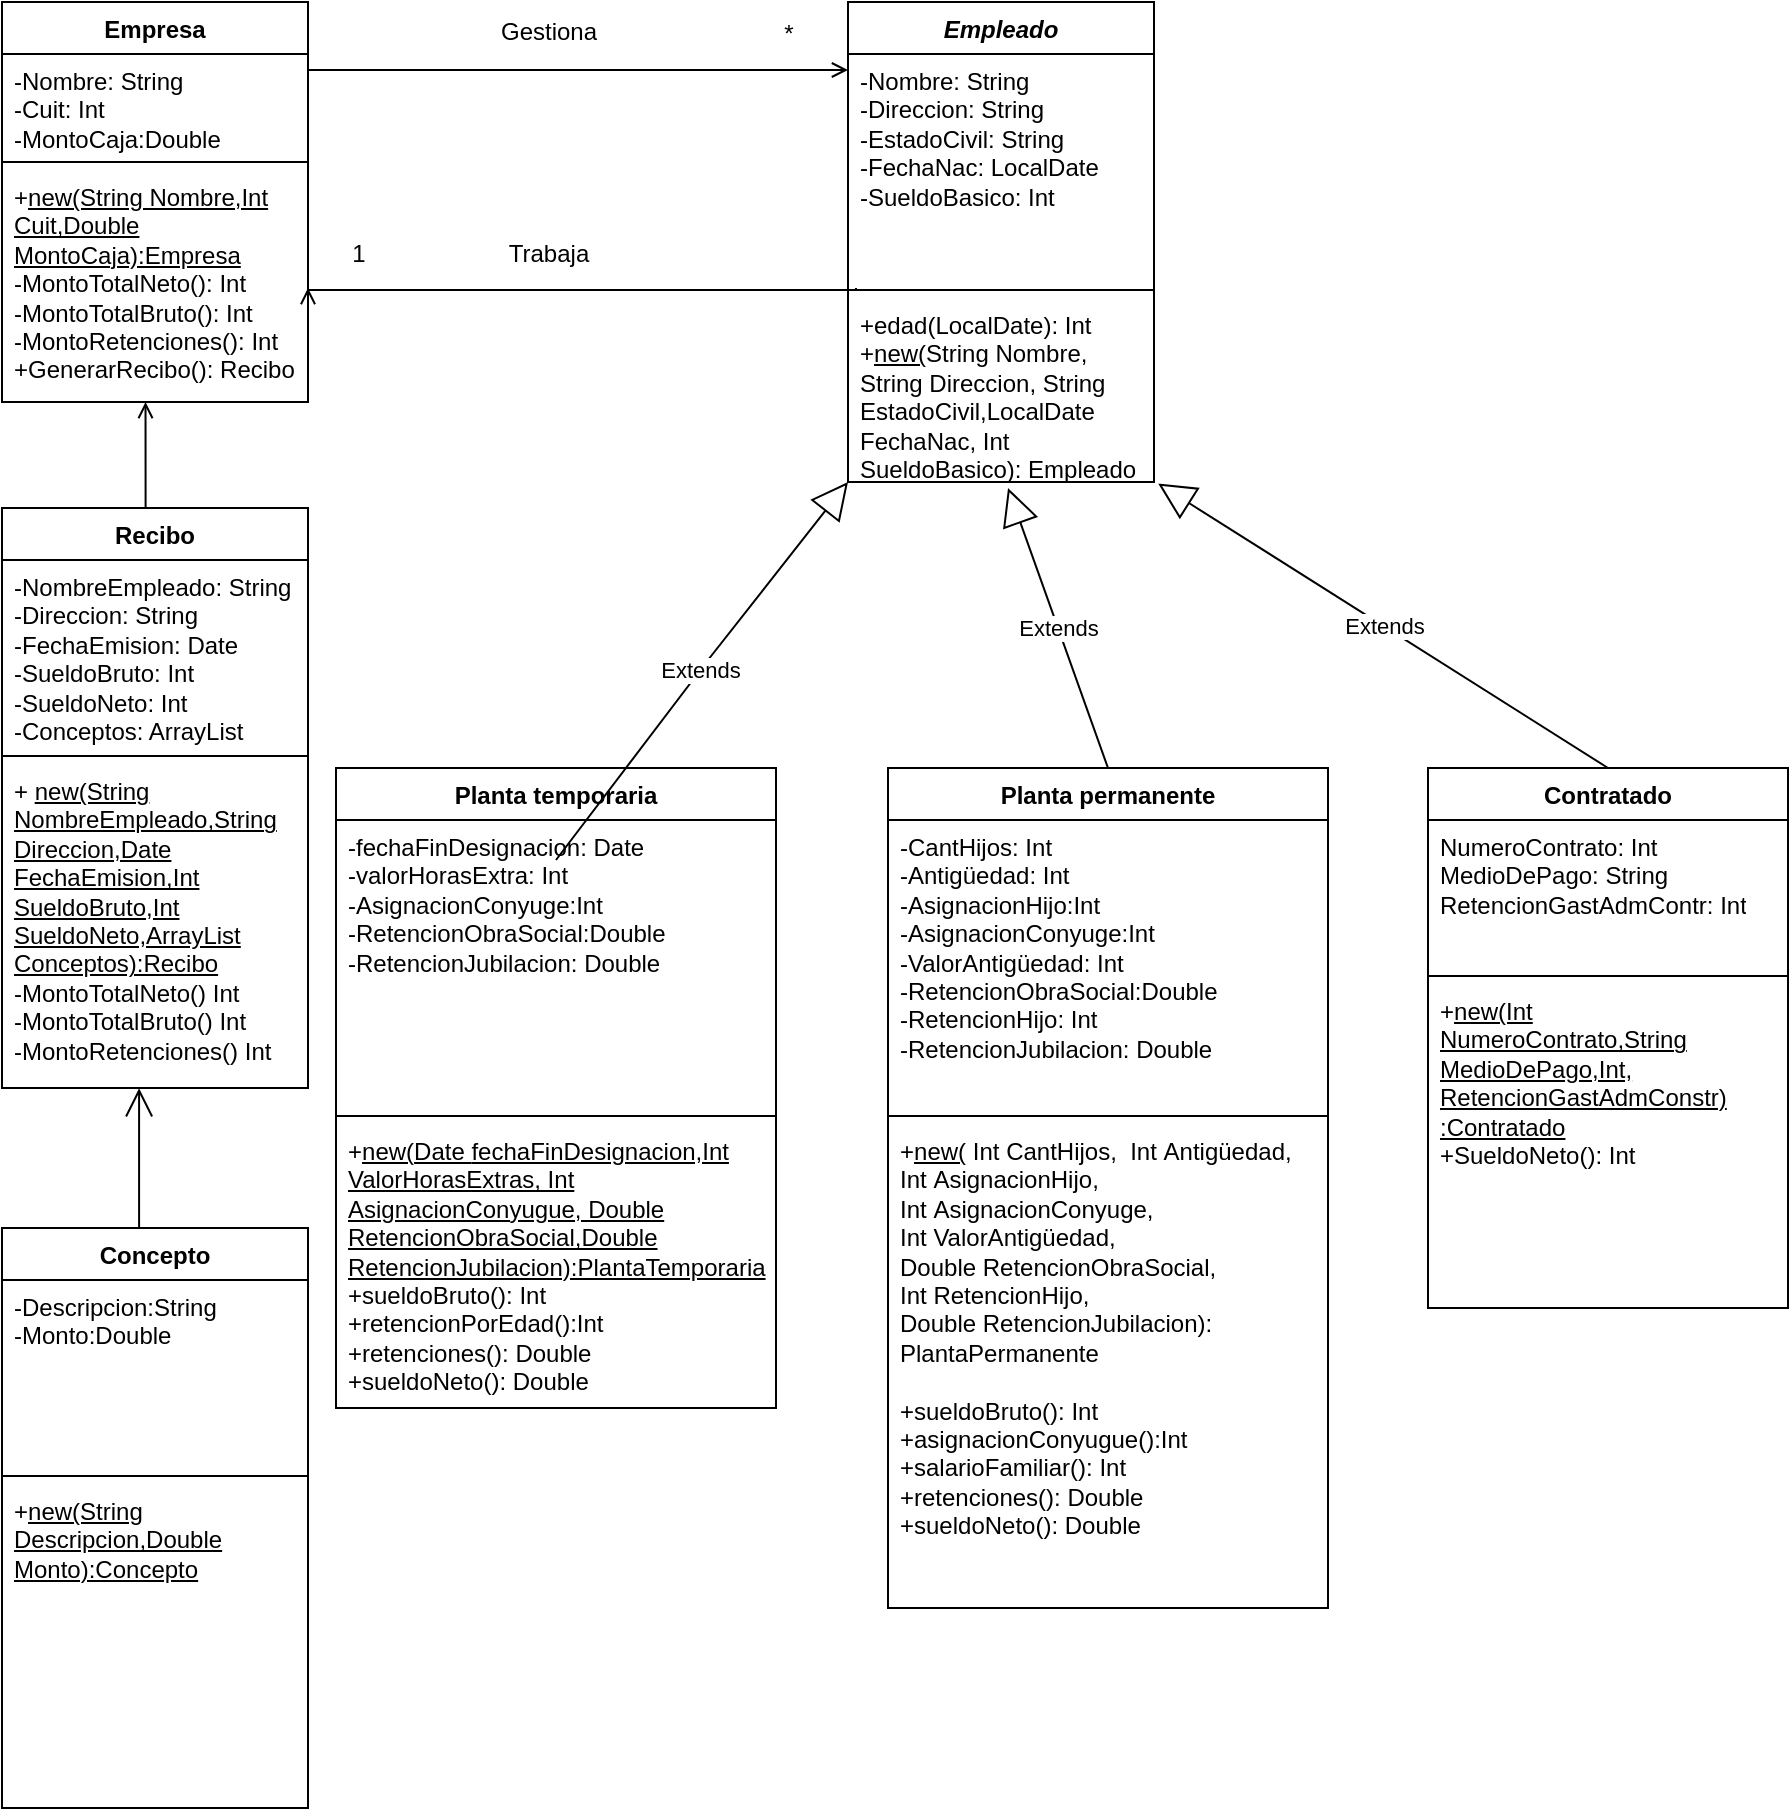 <mxfile version="28.2.0">
  <diagram name="Página-1" id="GOG5TTw7NCmO1af8a_Hd">
    <mxGraphModel dx="1042" dy="604" grid="1" gridSize="10" guides="1" tooltips="1" connect="1" arrows="1" fold="1" page="1" pageScale="1" pageWidth="827" pageHeight="1169" math="0" shadow="0">
      <root>
        <mxCell id="0" />
        <mxCell id="1" parent="0" />
        <mxCell id="Q-4hWCY-v-0XEv27nNHg-2" value="Empresa" style="swimlane;fontStyle=1;align=center;verticalAlign=top;childLayout=stackLayout;horizontal=1;startSize=26;horizontalStack=0;resizeParent=1;resizeParentMax=0;resizeLast=0;collapsible=1;marginBottom=0;whiteSpace=wrap;html=1;" parent="1" vertex="1">
          <mxGeometry x="27" y="17" width="153" height="200" as="geometry" />
        </mxCell>
        <mxCell id="Q-4hWCY-v-0XEv27nNHg-3" value="-Nombre: String&lt;div&gt;-Cuit: Int&lt;/div&gt;&lt;div&gt;-MontoCaja:Double&lt;/div&gt;" style="text;strokeColor=none;fillColor=none;align=left;verticalAlign=top;spacingLeft=4;spacingRight=4;overflow=hidden;rotatable=0;points=[[0,0.5],[1,0.5]];portConstraint=eastwest;whiteSpace=wrap;html=1;" parent="Q-4hWCY-v-0XEv27nNHg-2" vertex="1">
          <mxGeometry y="26" width="153" height="50" as="geometry" />
        </mxCell>
        <mxCell id="Q-4hWCY-v-0XEv27nNHg-4" value="" style="line;strokeWidth=1;fillColor=none;align=left;verticalAlign=middle;spacingTop=-1;spacingLeft=3;spacingRight=3;rotatable=0;labelPosition=right;points=[];portConstraint=eastwest;strokeColor=inherit;" parent="Q-4hWCY-v-0XEv27nNHg-2" vertex="1">
          <mxGeometry y="76" width="153" height="8" as="geometry" />
        </mxCell>
        <mxCell id="Q-4hWCY-v-0XEv27nNHg-5" value="+&lt;u&gt;new(String Nombre,Int Cuit,Double MontoCaja):Empresa&lt;/u&gt;&lt;br&gt;&lt;div&gt;-MontoTotalNeto(): Int&lt;/div&gt;&lt;div&gt;-MontoTotalBruto(): Int&lt;/div&gt;&lt;div&gt;-MontoRetenciones(): Int&lt;/div&gt;&lt;div&gt;+GenerarRecibo(): Recibo&lt;/div&gt;" style="text;strokeColor=none;fillColor=none;align=left;verticalAlign=top;spacingLeft=4;spacingRight=4;overflow=hidden;rotatable=1;points=[[0,0.5],[1,0.5]];portConstraint=eastwest;whiteSpace=wrap;html=1;movable=1;resizable=1;deletable=1;editable=1;locked=0;connectable=1;" parent="Q-4hWCY-v-0XEv27nNHg-2" vertex="1">
          <mxGeometry y="84" width="153" height="116" as="geometry" />
        </mxCell>
        <mxCell id="Q-4hWCY-v-0XEv27nNHg-6" value="&lt;i&gt;Empleado&lt;/i&gt;" style="swimlane;fontStyle=1;align=center;verticalAlign=top;childLayout=stackLayout;horizontal=1;startSize=26;horizontalStack=0;resizeParent=1;resizeParentMax=0;resizeLast=0;collapsible=1;marginBottom=0;whiteSpace=wrap;html=1;" parent="1" vertex="1">
          <mxGeometry x="450" y="17" width="153" height="240" as="geometry" />
        </mxCell>
        <mxCell id="Q-4hWCY-v-0XEv27nNHg-7" value="-Nombre: String&lt;div&gt;-Direccion: String&lt;/div&gt;&lt;div&gt;-EstadoCivil: String&lt;/div&gt;&lt;div&gt;-FechaNac: LocalDate&lt;/div&gt;&lt;div&gt;-SueldoBasico: Int&lt;/div&gt;" style="text;strokeColor=none;fillColor=none;align=left;verticalAlign=top;spacingLeft=4;spacingRight=4;overflow=hidden;rotatable=0;points=[[0,0.5],[1,0.5]];portConstraint=eastwest;whiteSpace=wrap;html=1;" parent="Q-4hWCY-v-0XEv27nNHg-6" vertex="1">
          <mxGeometry y="26" width="153" height="114" as="geometry" />
        </mxCell>
        <mxCell id="Q-4hWCY-v-0XEv27nNHg-8" value="" style="line;strokeWidth=1;fillColor=none;align=left;verticalAlign=middle;spacingTop=-1;spacingLeft=3;spacingRight=3;rotatable=0;labelPosition=right;points=[];portConstraint=eastwest;strokeColor=inherit;" parent="Q-4hWCY-v-0XEv27nNHg-6" vertex="1">
          <mxGeometry y="140" width="153" height="8" as="geometry" />
        </mxCell>
        <mxCell id="Q-4hWCY-v-0XEv27nNHg-9" value="+edad(LocalDate): Int&lt;div&gt;+&lt;u&gt;new(&lt;/u&gt;String Nombre, String Direccion, String EstadoCivil,LocalDate FechaNac, Int SueldoBasico): Empleado&lt;/div&gt;" style="text;strokeColor=none;fillColor=none;align=left;verticalAlign=top;spacingLeft=4;spacingRight=4;overflow=hidden;rotatable=0;points=[[0,0.5],[1,0.5]];portConstraint=eastwest;whiteSpace=wrap;html=1;" parent="Q-4hWCY-v-0XEv27nNHg-6" vertex="1">
          <mxGeometry y="148" width="153" height="92" as="geometry" />
        </mxCell>
        <mxCell id="Q-4hWCY-v-0XEv27nNHg-10" value="Planta permanente" style="swimlane;fontStyle=1;align=center;verticalAlign=top;childLayout=stackLayout;horizontal=1;startSize=26;horizontalStack=0;resizeParent=1;resizeParentMax=0;resizeLast=0;collapsible=1;marginBottom=0;whiteSpace=wrap;html=1;" parent="1" vertex="1">
          <mxGeometry x="470" y="400" width="220" height="420" as="geometry" />
        </mxCell>
        <mxCell id="Q-4hWCY-v-0XEv27nNHg-11" value="-CantHijos: Int&lt;div&gt;-Antigüedad: Int&lt;/div&gt;&lt;div&gt;-AsignacionHijo:Int&lt;/div&gt;&lt;div&gt;-AsignacionConyuge:Int&lt;/div&gt;&lt;div&gt;-ValorAntigüedad: Int&lt;/div&gt;&lt;div&gt;-RetencionObraSocial:Double&lt;/div&gt;&lt;div&gt;-RetencionHijo: Int&lt;/div&gt;&lt;div&gt;-RetencionJubilacion: Double&lt;/div&gt;&lt;div&gt;&lt;br&gt;&lt;/div&gt;&lt;div&gt;&lt;br&gt;&lt;/div&gt;&lt;div&gt;&lt;br&gt;&lt;/div&gt;" style="text;strokeColor=none;fillColor=none;align=left;verticalAlign=top;spacingLeft=4;spacingRight=4;overflow=hidden;rotatable=0;points=[[0,0.5],[1,0.5]];portConstraint=eastwest;whiteSpace=wrap;html=1;" parent="Q-4hWCY-v-0XEv27nNHg-10" vertex="1">
          <mxGeometry y="26" width="220" height="144" as="geometry" />
        </mxCell>
        <mxCell id="Q-4hWCY-v-0XEv27nNHg-12" value="" style="line;strokeWidth=1;fillColor=none;align=left;verticalAlign=middle;spacingTop=-1;spacingLeft=3;spacingRight=3;rotatable=0;labelPosition=right;points=[];portConstraint=eastwest;strokeColor=inherit;" parent="Q-4hWCY-v-0XEv27nNHg-10" vertex="1">
          <mxGeometry y="170" width="220" height="8" as="geometry" />
        </mxCell>
        <mxCell id="Q-4hWCY-v-0XEv27nNHg-13" value="&lt;div&gt;+&lt;u&gt;new(&lt;/u&gt;&lt;span style=&quot;background-color: transparent; color: light-dark(rgb(0, 0, 0), rgb(255, 255, 255));&quot;&gt;&amp;nbsp;&lt;/span&gt;&lt;span style=&quot;background-color: transparent; color: light-dark(rgb(0, 0, 0), rgb(255, 255, 255));&quot;&gt;Int&amp;nbsp;&lt;/span&gt;&lt;span style=&quot;background-color: transparent; color: light-dark(rgb(0, 0, 0), rgb(255, 255, 255));&quot;&gt;CantHijos,&amp;nbsp;&lt;/span&gt;&lt;span style=&quot;background-color: transparent; color: light-dark(rgb(0, 0, 0), rgb(255, 255, 255));&quot;&gt;&amp;nbsp;&lt;/span&gt;&lt;span style=&quot;background-color: transparent; color: light-dark(rgb(0, 0, 0), rgb(255, 255, 255));&quot;&gt;Int&amp;nbsp;&lt;/span&gt;&lt;span style=&quot;background-color: transparent; color: light-dark(rgb(0, 0, 0), rgb(255, 255, 255));&quot;&gt;Antigüedad,&lt;/span&gt;&lt;/div&gt;&lt;div&gt;&lt;span style=&quot;background-color: transparent; color: light-dark(rgb(0, 0, 0), rgb(255, 255, 255));&quot;&gt;Int&amp;nbsp;&lt;/span&gt;AsignacionHijo,&amp;nbsp;&lt;/div&gt;&lt;div&gt;&lt;span style=&quot;background-color: transparent; color: light-dark(rgb(0, 0, 0), rgb(255, 255, 255));&quot;&gt;Int&amp;nbsp;&lt;/span&gt;&lt;span style=&quot;background-color: transparent; color: light-dark(rgb(0, 0, 0), rgb(255, 255, 255));&quot;&gt;AsignacionConyuge,&lt;/span&gt;&lt;/div&gt;&lt;div&gt;&lt;span style=&quot;background-color: transparent; color: light-dark(rgb(0, 0, 0), rgb(255, 255, 255));&quot;&gt;Int&amp;nbsp;&lt;/span&gt;ValorAntigüedad,&lt;/div&gt;&lt;div&gt;&lt;span style=&quot;background-color: transparent; color: light-dark(rgb(0, 0, 0), rgb(255, 255, 255));&quot;&gt;Double&amp;nbsp;&lt;/span&gt;RetencionObraSocial,&lt;/div&gt;&lt;div&gt;&lt;span style=&quot;background-color: transparent; color: light-dark(rgb(0, 0, 0), rgb(255, 255, 255));&quot;&gt;Int&amp;nbsp;&lt;/span&gt;RetencionHijo,&lt;/div&gt;&lt;div&gt;&lt;span style=&quot;background-color: transparent; color: light-dark(rgb(0, 0, 0), rgb(255, 255, 255));&quot;&gt;Double&amp;nbsp;&lt;/span&gt;RetencionJubilacion):&lt;/div&gt;&lt;div&gt;PlantaPermanente&lt;/div&gt;&lt;div&gt;&lt;br&gt;&lt;/div&gt;+sueldoBruto(): Int&lt;div&gt;+asignacionConyugue():Int&lt;br&gt;&lt;div&gt;+salarioFamiliar&lt;span style=&quot;background-color: transparent; color: light-dark(rgb(0, 0, 0), rgb(255, 255, 255));&quot;&gt;(): Int&lt;/span&gt;&lt;/div&gt;&lt;div&gt;+retenciones&lt;span style=&quot;background-color: transparent; color: light-dark(rgb(0, 0, 0), rgb(255, 255, 255));&quot;&gt;(): Double&lt;/span&gt;&lt;/div&gt;&lt;div&gt;&lt;span style=&quot;background-color: transparent; color: light-dark(rgb(0, 0, 0), rgb(255, 255, 255));&quot;&gt;+sueldoNeto&lt;/span&gt;&lt;span style=&quot;background-color: transparent; color: light-dark(rgb(0, 0, 0), rgb(255, 255, 255));&quot;&gt;(): Double&lt;/span&gt;&lt;/div&gt;&lt;/div&gt;" style="text;strokeColor=none;fillColor=none;align=left;verticalAlign=top;spacingLeft=4;spacingRight=4;overflow=hidden;rotatable=0;points=[[0,0.5],[1,0.5]];portConstraint=eastwest;whiteSpace=wrap;html=1;" parent="Q-4hWCY-v-0XEv27nNHg-10" vertex="1">
          <mxGeometry y="178" width="220" height="242" as="geometry" />
        </mxCell>
        <mxCell id="Q-4hWCY-v-0XEv27nNHg-16" value="Contratado" style="swimlane;fontStyle=1;align=center;verticalAlign=top;childLayout=stackLayout;horizontal=1;startSize=26;horizontalStack=0;resizeParent=1;resizeParentMax=0;resizeLast=0;collapsible=1;marginBottom=0;whiteSpace=wrap;html=1;" parent="1" vertex="1">
          <mxGeometry x="740" y="400" width="180" height="270" as="geometry" />
        </mxCell>
        <mxCell id="Q-4hWCY-v-0XEv27nNHg-17" value="NumeroContrato: Int&lt;div&gt;MedioDePago: String&lt;/div&gt;&lt;div&gt;RetencionGastAdmContr: Int&lt;/div&gt;" style="text;strokeColor=none;fillColor=none;align=left;verticalAlign=top;spacingLeft=4;spacingRight=4;overflow=hidden;rotatable=0;points=[[0,0.5],[1,0.5]];portConstraint=eastwest;whiteSpace=wrap;html=1;" parent="Q-4hWCY-v-0XEv27nNHg-16" vertex="1">
          <mxGeometry y="26" width="180" height="74" as="geometry" />
        </mxCell>
        <mxCell id="Q-4hWCY-v-0XEv27nNHg-18" value="" style="line;strokeWidth=1;fillColor=none;align=left;verticalAlign=middle;spacingTop=-1;spacingLeft=3;spacingRight=3;rotatable=0;labelPosition=right;points=[];portConstraint=eastwest;strokeColor=inherit;" parent="Q-4hWCY-v-0XEv27nNHg-16" vertex="1">
          <mxGeometry y="100" width="180" height="8" as="geometry" />
        </mxCell>
        <mxCell id="Q-4hWCY-v-0XEv27nNHg-19" value="&lt;div&gt;+&lt;u&gt;new(Int NumeroContrato,String MedioDePago,Int,&lt;/u&gt;&lt;/div&gt;&lt;div&gt;&lt;u&gt;RetencionGastAdmConstr)&lt;/u&gt;&lt;/div&gt;&lt;div&gt;&lt;u&gt;:Contratado&lt;/u&gt;&lt;/div&gt;+SueldoNeto(): Int" style="text;strokeColor=none;fillColor=none;align=left;verticalAlign=top;spacingLeft=4;spacingRight=4;overflow=hidden;rotatable=0;points=[[0,0.5],[1,0.5]];portConstraint=eastwest;whiteSpace=wrap;html=1;" parent="Q-4hWCY-v-0XEv27nNHg-16" vertex="1">
          <mxGeometry y="108" width="180" height="162" as="geometry" />
        </mxCell>
        <mxCell id="Q-4hWCY-v-0XEv27nNHg-20" value="Planta temporaria" style="swimlane;fontStyle=1;align=center;verticalAlign=top;childLayout=stackLayout;horizontal=1;startSize=26;horizontalStack=0;resizeParent=1;resizeParentMax=0;resizeLast=0;collapsible=1;marginBottom=0;whiteSpace=wrap;html=1;" parent="1" vertex="1">
          <mxGeometry x="194" y="400" width="220" height="320" as="geometry" />
        </mxCell>
        <mxCell id="Q-4hWCY-v-0XEv27nNHg-21" value="&lt;div&gt;-fechaFinDesignacion: Date&lt;/div&gt;&lt;div&gt;-valorHorasExtra: Int&lt;/div&gt;&lt;div&gt;-AsignacionConyuge:Int&lt;/div&gt;&lt;div&gt;&lt;span style=&quot;background-color: transparent; color: light-dark(rgb(0, 0, 0), rgb(255, 255, 255));&quot;&gt;-RetencionObraSocial:Double&lt;/span&gt;&lt;/div&gt;&lt;div&gt;&lt;span style=&quot;background-color: transparent; color: light-dark(rgb(0, 0, 0), rgb(255, 255, 255));&quot;&gt;-RetencionJubilacion: Double&lt;/span&gt;&lt;/div&gt;&lt;div&gt;&lt;br&gt;&lt;/div&gt;&lt;div&gt;&lt;br&gt;&lt;/div&gt;&lt;div&gt;&lt;br&gt;&lt;/div&gt;" style="text;strokeColor=none;fillColor=none;align=left;verticalAlign=top;spacingLeft=4;spacingRight=4;overflow=hidden;rotatable=0;points=[[0,0.5],[1,0.5]];portConstraint=eastwest;whiteSpace=wrap;html=1;" parent="Q-4hWCY-v-0XEv27nNHg-20" vertex="1">
          <mxGeometry y="26" width="220" height="144" as="geometry" />
        </mxCell>
        <mxCell id="Q-4hWCY-v-0XEv27nNHg-22" value="" style="line;strokeWidth=1;fillColor=none;align=left;verticalAlign=middle;spacingTop=-1;spacingLeft=3;spacingRight=3;rotatable=0;labelPosition=right;points=[];portConstraint=eastwest;strokeColor=inherit;" parent="Q-4hWCY-v-0XEv27nNHg-20" vertex="1">
          <mxGeometry y="170" width="220" height="8" as="geometry" />
        </mxCell>
        <mxCell id="Q-4hWCY-v-0XEv27nNHg-23" value="+&lt;u&gt;new(&lt;/u&gt;&lt;u&gt;Date&amp;nbsp;&lt;/u&gt;&lt;u&gt;fechaFinDesignacion,Int ValorHorasExtras, Int AsignacionConyugue, Double RetencionObraSocial,Double RetencionJubilacion):PlantaTemporaria&lt;/u&gt;&lt;div&gt;+sueldoBruto(): Int&lt;div&gt;&lt;span style=&quot;background-color: transparent; color: light-dark(rgb(0, 0, 0), rgb(255, 255, 255));&quot;&gt;+retencionPorEdad():Int&lt;/span&gt;&lt;/div&gt;&lt;div&gt;&lt;span style=&quot;background-color: transparent; color: light-dark(rgb(0, 0, 0), rgb(255, 255, 255));&quot;&gt;+retenciones&lt;/span&gt;&lt;span style=&quot;background-color: transparent; color: light-dark(rgb(0, 0, 0), rgb(255, 255, 255));&quot;&gt;(): Double&lt;/span&gt;&lt;/div&gt;&lt;div&gt;+sueldoNeto&lt;span style=&quot;background-color: transparent; color: light-dark(rgb(0, 0, 0), rgb(255, 255, 255));&quot;&gt;(): Double&lt;/span&gt;&lt;/div&gt;&lt;/div&gt;" style="text;strokeColor=none;fillColor=none;align=left;verticalAlign=top;spacingLeft=4;spacingRight=4;overflow=hidden;rotatable=0;points=[[0,0.5],[1,0.5]];portConstraint=eastwest;whiteSpace=wrap;html=1;" parent="Q-4hWCY-v-0XEv27nNHg-20" vertex="1">
          <mxGeometry y="178" width="220" height="142" as="geometry" />
        </mxCell>
        <mxCell id="Q-4hWCY-v-0XEv27nNHg-36" value="" style="endArrow=open;endFill=0;html=1;edgeStyle=orthogonalEdgeStyle;align=left;verticalAlign=top;rounded=0;" parent="1" edge="1">
          <mxGeometry x="-1" relative="1" as="geometry">
            <mxPoint x="180" y="50" as="sourcePoint" />
            <mxPoint x="450" y="51" as="targetPoint" />
            <Array as="points">
              <mxPoint x="180" y="51" />
            </Array>
          </mxGeometry>
        </mxCell>
        <mxCell id="Q-4hWCY-v-0XEv27nNHg-40" value="" style="endArrow=open;endFill=0;html=1;edgeStyle=orthogonalEdgeStyle;align=left;verticalAlign=top;rounded=0;" parent="1" edge="1">
          <mxGeometry x="-1" relative="1" as="geometry">
            <mxPoint x="454" y="160" as="sourcePoint" />
            <mxPoint x="180" y="160" as="targetPoint" />
            <Array as="points">
              <mxPoint x="454" y="161" />
            </Array>
          </mxGeometry>
        </mxCell>
        <mxCell id="Q-4hWCY-v-0XEv27nNHg-41" value="Gestiona" style="text;html=1;align=center;verticalAlign=middle;resizable=0;points=[];autosize=1;strokeColor=none;fillColor=none;" parent="1" vertex="1">
          <mxGeometry x="265" y="17" width="70" height="30" as="geometry" />
        </mxCell>
        <mxCell id="Q-4hWCY-v-0XEv27nNHg-42" value="*" style="text;html=1;align=center;verticalAlign=middle;resizable=0;points=[];autosize=1;strokeColor=none;fillColor=none;" parent="1" vertex="1">
          <mxGeometry x="405" y="18" width="30" height="30" as="geometry" />
        </mxCell>
        <mxCell id="Q-4hWCY-v-0XEv27nNHg-43" value="Trabaja" style="text;html=1;align=center;verticalAlign=middle;resizable=0;points=[];autosize=1;strokeColor=none;fillColor=none;" parent="1" vertex="1">
          <mxGeometry x="270" y="128" width="60" height="30" as="geometry" />
        </mxCell>
        <mxCell id="Q-4hWCY-v-0XEv27nNHg-44" value="1" style="text;html=1;align=center;verticalAlign=middle;resizable=0;points=[];autosize=1;strokeColor=none;fillColor=none;" parent="1" vertex="1">
          <mxGeometry x="190" y="128" width="30" height="30" as="geometry" />
        </mxCell>
        <mxCell id="tmEfAn8s5ms8TfJoo_E8-5" value="Recibo" style="swimlane;fontStyle=1;align=center;verticalAlign=top;childLayout=stackLayout;horizontal=1;startSize=26;horizontalStack=0;resizeParent=1;resizeParentMax=0;resizeLast=0;collapsible=1;marginBottom=0;whiteSpace=wrap;html=1;" parent="1" vertex="1">
          <mxGeometry x="27" y="270" width="153" height="290" as="geometry" />
        </mxCell>
        <mxCell id="tmEfAn8s5ms8TfJoo_E8-6" value="-NombreEmpleado: String&lt;div&gt;-Direccion: String&lt;/div&gt;&lt;div&gt;-FechaEmision: Date&lt;/div&gt;&lt;div&gt;-SueldoBruto: Int&lt;/div&gt;&lt;div&gt;-SueldoNeto: Int&lt;/div&gt;&lt;div&gt;-Conceptos: ArrayList&amp;nbsp;&lt;/div&gt;&lt;div&gt;&lt;br&gt;&lt;/div&gt;" style="text;strokeColor=none;fillColor=none;align=left;verticalAlign=top;spacingLeft=4;spacingRight=4;overflow=hidden;rotatable=0;points=[[0,0.5],[1,0.5]];portConstraint=eastwest;whiteSpace=wrap;html=1;" parent="tmEfAn8s5ms8TfJoo_E8-5" vertex="1">
          <mxGeometry y="26" width="153" height="94" as="geometry" />
        </mxCell>
        <mxCell id="tmEfAn8s5ms8TfJoo_E8-7" value="" style="line;strokeWidth=1;fillColor=none;align=left;verticalAlign=middle;spacingTop=-1;spacingLeft=3;spacingRight=3;rotatable=0;labelPosition=right;points=[];portConstraint=eastwest;strokeColor=inherit;" parent="tmEfAn8s5ms8TfJoo_E8-5" vertex="1">
          <mxGeometry y="120" width="153" height="8" as="geometry" />
        </mxCell>
        <mxCell id="tmEfAn8s5ms8TfJoo_E8-8" value="+ &lt;u&gt;new(String NombreEmpleado,String Direccion,Date FechaEmision,Int SueldoBruto,Int SueldoNeto,ArrayList Conceptos):Recibo&lt;/u&gt;&lt;div&gt;-MontoTotalNeto() Int&lt;/div&gt;&lt;div&gt;-MontoTotalBruto() Int&lt;/div&gt;&lt;div&gt;-MontoRetenciones() Int&lt;/div&gt;" style="text;strokeColor=none;fillColor=none;align=left;verticalAlign=top;spacingLeft=4;spacingRight=4;overflow=hidden;rotatable=1;points=[[0,0.5],[1,0.5]];portConstraint=eastwest;whiteSpace=wrap;html=1;movable=1;resizable=1;deletable=1;editable=1;locked=0;connectable=1;" parent="tmEfAn8s5ms8TfJoo_E8-5" vertex="1">
          <mxGeometry y="128" width="153" height="162" as="geometry" />
        </mxCell>
        <mxCell id="tmEfAn8s5ms8TfJoo_E8-11" value="Extends" style="endArrow=block;endSize=16;endFill=0;html=1;rounded=0;exitX=0.5;exitY=0;exitDx=0;exitDy=0;entryX=1.014;entryY=1.009;entryDx=0;entryDy=0;entryPerimeter=0;" parent="1" source="Q-4hWCY-v-0XEv27nNHg-16" target="Q-4hWCY-v-0XEv27nNHg-9" edge="1">
          <mxGeometry width="160" relative="1" as="geometry">
            <mxPoint x="1057" y="372" as="sourcePoint" />
            <mxPoint x="750" y="183" as="targetPoint" />
          </mxGeometry>
        </mxCell>
        <mxCell id="tmEfAn8s5ms8TfJoo_E8-12" value="Extends" style="endArrow=block;endSize=16;endFill=0;html=1;rounded=0;exitX=0.5;exitY=0;exitDx=0;exitDy=0;entryX=0;entryY=0.5;entryDx=0;entryDy=0;" parent="1" edge="1">
          <mxGeometry width="160" relative="1" as="geometry">
            <mxPoint x="304" y="446" as="sourcePoint" />
            <mxPoint x="450" y="257" as="targetPoint" />
            <Array as="points">
              <mxPoint x="380" y="346" />
            </Array>
          </mxGeometry>
        </mxCell>
        <mxCell id="tmEfAn8s5ms8TfJoo_E8-18" value="Extends" style="endArrow=block;endSize=16;endFill=0;html=1;rounded=0;exitX=0.5;exitY=0;exitDx=0;exitDy=0;entryX=0.523;entryY=1.033;entryDx=0;entryDy=0;entryPerimeter=0;" parent="1" source="Q-4hWCY-v-0XEv27nNHg-10" target="Q-4hWCY-v-0XEv27nNHg-9" edge="1">
          <mxGeometry width="160" relative="1" as="geometry">
            <mxPoint x="610" y="440" as="sourcePoint" />
            <mxPoint x="770" y="440" as="targetPoint" />
            <mxPoint as="offset" />
          </mxGeometry>
        </mxCell>
        <mxCell id="Hw9fAyFe6zTFwwhWG0uc-2" value="" style="endArrow=open;endFill=0;html=1;edgeStyle=orthogonalEdgeStyle;align=left;verticalAlign=top;rounded=0;entryX=0.469;entryY=1;entryDx=0;entryDy=0;entryPerimeter=0;exitX=0.5;exitY=0;exitDx=0;exitDy=0;" edge="1" parent="1" source="tmEfAn8s5ms8TfJoo_E8-5" target="Q-4hWCY-v-0XEv27nNHg-5">
          <mxGeometry x="-1" relative="1" as="geometry">
            <mxPoint x="140" y="240" as="sourcePoint" />
            <mxPoint x="40" y="230" as="targetPoint" />
            <Array as="points">
              <mxPoint x="99" y="270" />
            </Array>
          </mxGeometry>
        </mxCell>
        <mxCell id="Hw9fAyFe6zTFwwhWG0uc-3" value="Concepto" style="swimlane;fontStyle=1;align=center;verticalAlign=top;childLayout=stackLayout;horizontal=1;startSize=26;horizontalStack=0;resizeParent=1;resizeParentMax=0;resizeLast=0;collapsible=1;marginBottom=0;whiteSpace=wrap;html=1;" vertex="1" parent="1">
          <mxGeometry x="27" y="630" width="153" height="290" as="geometry" />
        </mxCell>
        <mxCell id="Hw9fAyFe6zTFwwhWG0uc-4" value="&lt;div&gt;-Descripcion:String&lt;/div&gt;&lt;div&gt;-Monto:Double&lt;/div&gt;&lt;div&gt;&lt;br&gt;&lt;/div&gt;" style="text;strokeColor=none;fillColor=none;align=left;verticalAlign=top;spacingLeft=4;spacingRight=4;overflow=hidden;rotatable=0;points=[[0,0.5],[1,0.5]];portConstraint=eastwest;whiteSpace=wrap;html=1;" vertex="1" parent="Hw9fAyFe6zTFwwhWG0uc-3">
          <mxGeometry y="26" width="153" height="94" as="geometry" />
        </mxCell>
        <mxCell id="Hw9fAyFe6zTFwwhWG0uc-5" value="" style="line;strokeWidth=1;fillColor=none;align=left;verticalAlign=middle;spacingTop=-1;spacingLeft=3;spacingRight=3;rotatable=0;labelPosition=right;points=[];portConstraint=eastwest;strokeColor=inherit;" vertex="1" parent="Hw9fAyFe6zTFwwhWG0uc-3">
          <mxGeometry y="120" width="153" height="8" as="geometry" />
        </mxCell>
        <mxCell id="Hw9fAyFe6zTFwwhWG0uc-6" value="+&lt;u&gt;new(String Descripcion,Double Monto):Concepto&lt;/u&gt;" style="text;strokeColor=none;fillColor=none;align=left;verticalAlign=top;spacingLeft=4;spacingRight=4;overflow=hidden;rotatable=1;points=[[0,0.5],[1,0.5]];portConstraint=eastwest;whiteSpace=wrap;html=1;movable=1;resizable=1;deletable=1;editable=1;locked=0;connectable=1;" vertex="1" parent="Hw9fAyFe6zTFwwhWG0uc-3">
          <mxGeometry y="128" width="153" height="162" as="geometry" />
        </mxCell>
        <mxCell id="Hw9fAyFe6zTFwwhWG0uc-7" value="" style="endArrow=open;endFill=1;endSize=12;html=1;rounded=0;entryX=0.448;entryY=1.001;entryDx=0;entryDy=0;entryPerimeter=0;exitX=0.448;exitY=0;exitDx=0;exitDy=0;exitPerimeter=0;" edge="1" parent="1" source="Hw9fAyFe6zTFwwhWG0uc-3" target="tmEfAn8s5ms8TfJoo_E8-8">
          <mxGeometry width="160" relative="1" as="geometry">
            <mxPoint x="160" y="590" as="sourcePoint" />
            <mxPoint x="590" y="540" as="targetPoint" />
          </mxGeometry>
        </mxCell>
      </root>
    </mxGraphModel>
  </diagram>
</mxfile>
